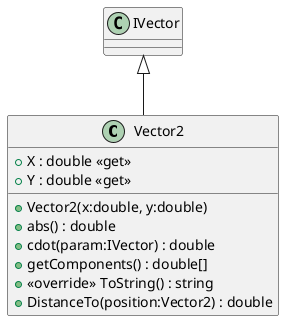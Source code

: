 @startuml
class Vector2 {
    + X : double <<get>>
    + Y : double <<get>>
    + Vector2(x:double, y:double)
    + abs() : double
    + cdot(param:IVector) : double
    + getComponents() : double[]
    + <<override>> ToString() : string
    + DistanceTo(position:Vector2) : double
}
IVector <|-- Vector2
@enduml
